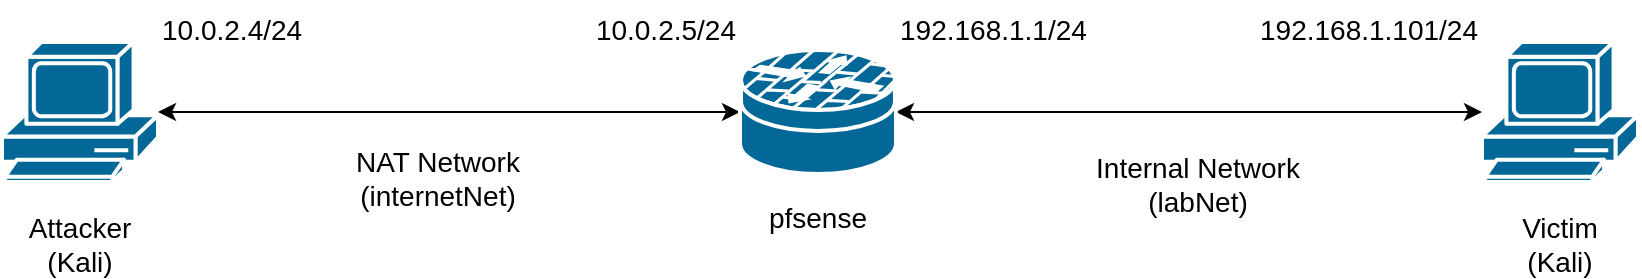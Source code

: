 <mxfile version="28.2.5">
  <diagram id="6a731a19-8d31-9384-78a2-239565b7b9f0" name="Page-1">
    <mxGraphModel dx="-612" dy="642" grid="1" gridSize="10" guides="1" tooltips="1" connect="1" arrows="1" fold="1" page="1" pageScale="1" pageWidth="827" pageHeight="1169" background="none" math="0" shadow="0">
      <root>
        <mxCell id="0" />
        <mxCell id="1" parent="0" />
        <mxCell id="opC8aSlI3Ma1ktwYAmCt-2259" value="" style="shape=mxgraph.cisco.computers_and_peripherals.pc;sketch=0;html=1;pointerEvents=1;dashed=0;fillColor=#036897;strokeColor=#ffffff;strokeWidth=2;verticalLabelPosition=bottom;verticalAlign=top;align=center;outlineConnect=0;" vertex="1" parent="1">
          <mxGeometry x="2400" y="527" width="78" height="70" as="geometry" />
        </mxCell>
        <mxCell id="opC8aSlI3Ma1ktwYAmCt-2260" value="" style="endArrow=classic;startArrow=classic;html=1;rounded=0;entryX=0;entryY=0.5;entryDx=0;entryDy=0;entryPerimeter=0;" edge="1" parent="1" source="opC8aSlI3Ma1ktwYAmCt-2258" target="opC8aSlI3Ma1ktwYAmCt-2271">
          <mxGeometry width="50" height="50" relative="1" as="geometry">
            <mxPoint x="1889" y="592.5" as="sourcePoint" />
            <mxPoint x="2029" y="562" as="targetPoint" />
          </mxGeometry>
        </mxCell>
        <mxCell id="opC8aSlI3Ma1ktwYAmCt-2261" value="" style="endArrow=classic;startArrow=classic;html=1;rounded=0;" edge="1" parent="1" source="opC8aSlI3Ma1ktwYAmCt-2271" target="opC8aSlI3Ma1ktwYAmCt-2259">
          <mxGeometry width="50" height="50" relative="1" as="geometry">
            <mxPoint x="2107" y="562" as="sourcePoint" />
            <mxPoint x="2301" y="572.5" as="targetPoint" />
          </mxGeometry>
        </mxCell>
        <mxCell id="opC8aSlI3Ma1ktwYAmCt-2262" value="pfsense" style="text;html=1;align=center;verticalAlign=middle;whiteSpace=wrap;rounded=0;fontSize=14;" vertex="1" parent="1">
          <mxGeometry x="2038" y="600" width="60" height="30" as="geometry" />
        </mxCell>
        <mxCell id="opC8aSlI3Ma1ktwYAmCt-2264" value="Victim (Kali)" style="text;html=1;align=center;verticalAlign=middle;whiteSpace=wrap;rounded=0;fontSize=14;" vertex="1" parent="1">
          <mxGeometry x="2409" y="612.5" width="60" height="30" as="geometry" />
        </mxCell>
        <mxCell id="opC8aSlI3Ma1ktwYAmCt-2265" value="192.168.1.1/24" style="text;html=1;align=left;verticalAlign=middle;whiteSpace=wrap;rounded=0;fontSize=14;" vertex="1" parent="1">
          <mxGeometry x="2107" y="506" width="120" height="30" as="geometry" />
        </mxCell>
        <mxCell id="opC8aSlI3Ma1ktwYAmCt-2266" value="192.168.1.101/24" style="text;html=1;align=right;verticalAlign=middle;whiteSpace=wrap;rounded=0;fontSize=14;" vertex="1" parent="1">
          <mxGeometry x="2280" y="506" width="120" height="30" as="geometry" />
        </mxCell>
        <mxCell id="opC8aSlI3Ma1ktwYAmCt-2267" value="" style="group" vertex="1" connectable="0" parent="1">
          <mxGeometry x="1660" y="527" width="78" height="115.5" as="geometry" />
        </mxCell>
        <mxCell id="opC8aSlI3Ma1ktwYAmCt-2258" value="" style="shape=mxgraph.cisco.computers_and_peripherals.pc;sketch=0;html=1;pointerEvents=1;dashed=0;fillColor=#036897;strokeColor=#ffffff;strokeWidth=2;verticalLabelPosition=bottom;verticalAlign=top;align=center;outlineConnect=0;" vertex="1" parent="opC8aSlI3Ma1ktwYAmCt-2267">
          <mxGeometry width="78" height="70" as="geometry" />
        </mxCell>
        <mxCell id="opC8aSlI3Ma1ktwYAmCt-2263" value="Attacker (Kali)" style="text;html=1;align=center;verticalAlign=middle;whiteSpace=wrap;rounded=0;fontSize=14;" vertex="1" parent="opC8aSlI3Ma1ktwYAmCt-2267">
          <mxGeometry x="9" y="85.5" width="60" height="30" as="geometry" />
        </mxCell>
        <mxCell id="opC8aSlI3Ma1ktwYAmCt-2268" value="10.0.2.4/24" style="text;html=1;align=left;verticalAlign=middle;whiteSpace=wrap;rounded=0;fontSize=14;" vertex="1" parent="1">
          <mxGeometry x="1738" y="506" width="120" height="30" as="geometry" />
        </mxCell>
        <mxCell id="opC8aSlI3Ma1ktwYAmCt-2269" value="10.0.2.5/24" style="text;html=1;align=right;verticalAlign=middle;whiteSpace=wrap;rounded=0;fontSize=14;" vertex="1" parent="1">
          <mxGeometry x="1909" y="506" width="120" height="30" as="geometry" />
        </mxCell>
        <mxCell id="opC8aSlI3Ma1ktwYAmCt-2271" value="" style="shape=mxgraph.cisco.security.router_firewall;sketch=0;html=1;pointerEvents=1;dashed=0;fillColor=#036897;strokeColor=#ffffff;strokeWidth=2;verticalLabelPosition=bottom;verticalAlign=top;align=center;outlineConnect=0;" vertex="1" parent="1">
          <mxGeometry x="2029" y="531" width="78" height="62" as="geometry" />
        </mxCell>
        <mxCell id="opC8aSlI3Ma1ktwYAmCt-2273" value="NAT Network&lt;div&gt;(internetNet)&lt;/div&gt;" style="text;html=1;align=center;verticalAlign=middle;whiteSpace=wrap;rounded=0;fontSize=14;" vertex="1" parent="1">
          <mxGeometry x="1818" y="579.5" width="120" height="30" as="geometry" />
        </mxCell>
        <mxCell id="opC8aSlI3Ma1ktwYAmCt-2274" value="Internal Network (labNet)" style="text;html=1;align=center;verticalAlign=middle;whiteSpace=wrap;rounded=0;fontSize=14;" vertex="1" parent="1">
          <mxGeometry x="2198" y="582.5" width="120" height="30" as="geometry" />
        </mxCell>
      </root>
    </mxGraphModel>
  </diagram>
</mxfile>
